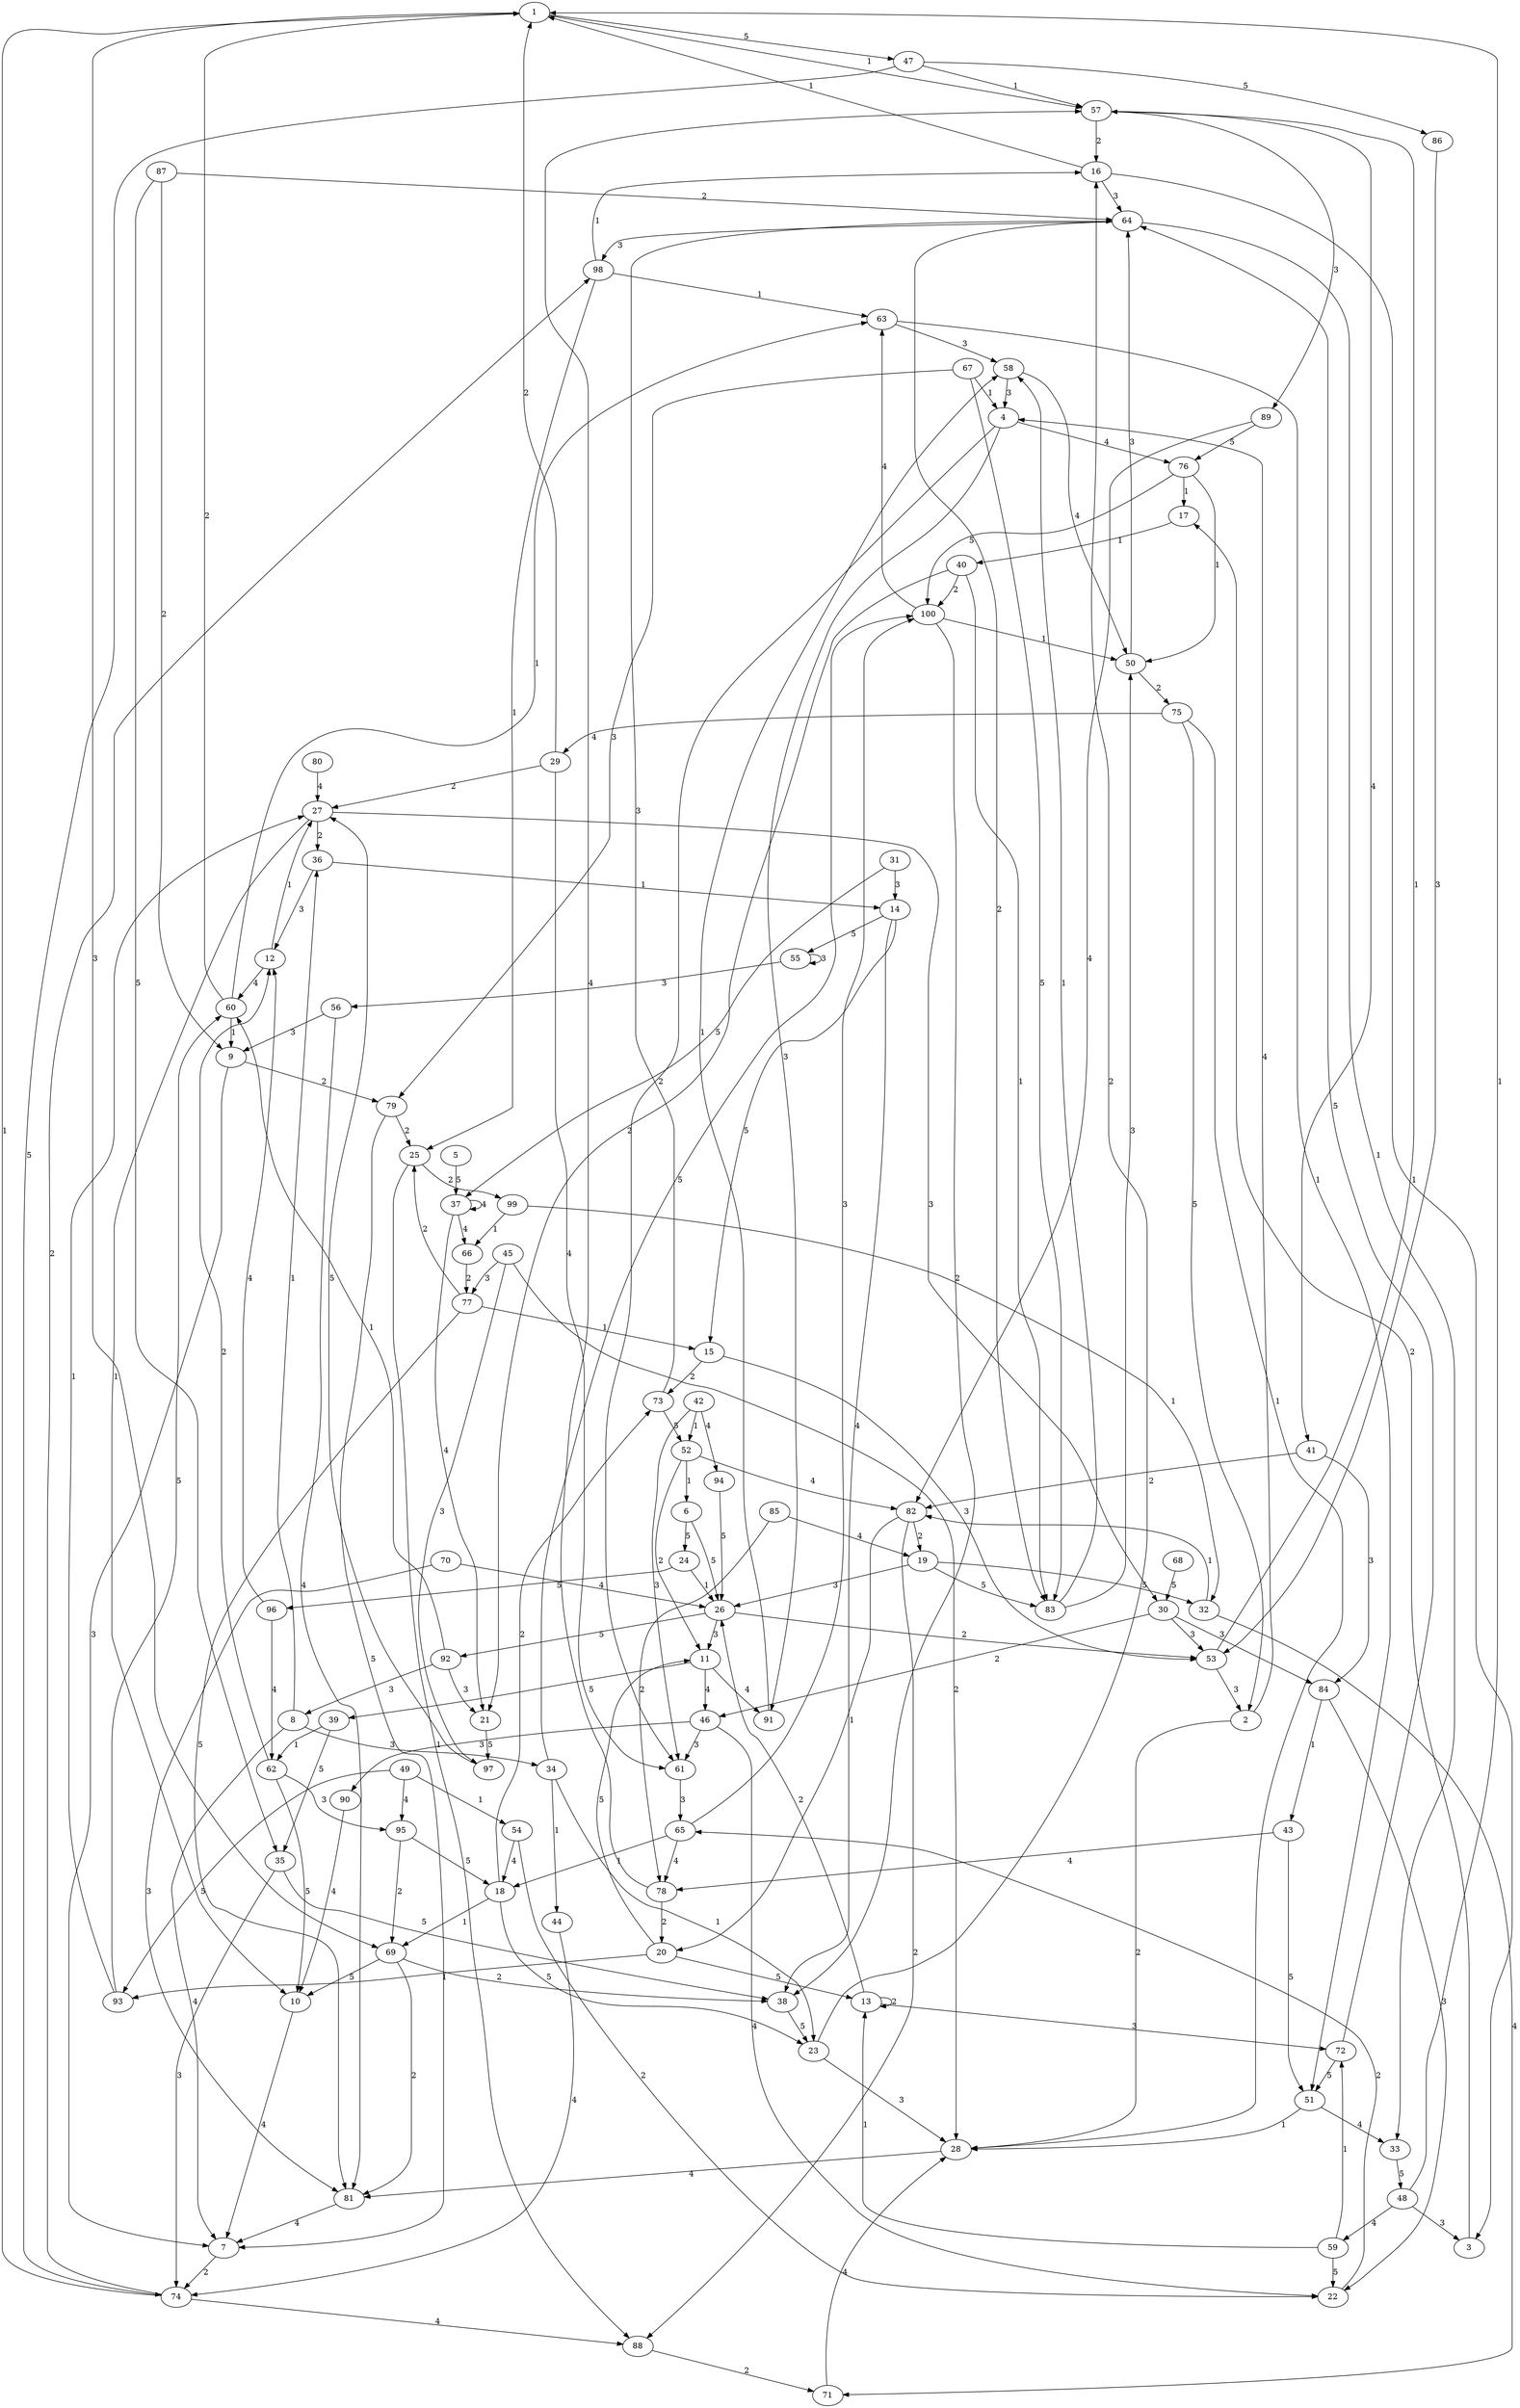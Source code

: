 digraph {
	1 -> 47[label="5"];
	1 -> 69[label="3"];
	1 -> 57[label="1"];
	47 -> 74[label="5"];
	47 -> 86[label="5"];
	47 -> 57[label="1"];
	69 -> 38[label="2"];
	69 -> 10[label="5"];
	69 -> 81[label="2"];
	57 -> 16[label="2"];
	57 -> 89[label="3"];
	57 -> 41[label="4"];
	2 -> 28[label="2"];
	2 -> 4[label="4"];
	28 -> 81[label="4"];
	4 -> 76[label="4"];
	4 -> 61[label="2"];
	4 -> 91[label="3"];
	3 -> 17[label="2"];
	17 -> 40[label="1"];
	76 -> 50[label="1"];
	76 -> 17[label="1"];
	76 -> 100[label="5"];
	61 -> 65[label="3"];
	91 -> 58[label="1"];
	5 -> 37[label="5"];
	37 -> 21[label="4"];
	37 -> 66[label="4"];
	37 -> 37[label="4"];
	6 -> 26[label="5"];
	6 -> 24[label="5"];
	26 -> 92[label="5"];
	26 -> 11[label="3"];
	26 -> 53[label="2"];
	24 -> 96[label="5"];
	24 -> 26[label="1"];
	7 -> 74[label="2"];
	74 -> 88[label="4"];
	74 -> 1[label="1"];
	74 -> 98[label="2"];
	8 -> 7[label="4"];
	8 -> 34[label="3"];
	8 -> 36[label="1"];
	34 -> 100[label="5"];
	34 -> 44[label="1"];
	34 -> 23[label="1"];
	36 -> 12[label="3"];
	36 -> 14[label="1"];
	9 -> 79[label="2"];
	9 -> 7[label="3"];
	79 -> 7[label="5"];
	79 -> 25[label="2"];
	10 -> 7[label="4"];
	11 -> 39[label="5"];
	11 -> 91[label="4"];
	11 -> 46[label="4"];
	39 -> 35[label="5"];
	39 -> 62[label="1"];
	46 -> 90[label="3"];
	46 -> 61[label="3"];
	46 -> 22[label="4"];
	12 -> 60[label="4"];
	12 -> 27[label="1"];
	60 -> 63[label="1"];
	60 -> 1[label="2"];
	60 -> 9[label="1"];
	27 -> 30[label="3"];
	27 -> 36[label="2"];
	27 -> 10[label="1"];
	13 -> 72[label="3"];
	13 -> 26[label="2"];
	13 -> 13[label="2"];
	72 -> 51[label="5"];
	72 -> 64[label="5"];
	14 -> 55[label="5"];
	14 -> 15[label="5"];
	14 -> 38[label="4"];
	55 -> 56[label="3"];
	55 -> 55[label="3"];
	15 -> 73[label="2"];
	15 -> 53[label="3"];
	38 -> 23[label="5"];
	73 -> 52[label="5"];
	73 -> 64[label="3"];
	53 -> 2[label="3"];
	53 -> 57[label="1"];
	16 -> 1[label="1"];
	16 -> 64[label="3"];
	16 -> 3[label="1"];
	64 -> 83[label="2"];
	64 -> 33[label="1"];
	64 -> 98[label="3"];
	40 -> 100[label="2"];
	40 -> 83[label="1"];
	40 -> 21[label="2"];
	18 -> 69[label="1"];
	18 -> 23[label="5"];
	18 -> 73[label="2"];
	23 -> 28[label="3"];
	23 -> 16[label="2"];
	19 -> 83[label="5"];
	19 -> 26[label="3"];
	19 -> 32[label="5"];
	83 -> 58[label="1"];
	83 -> 50[label="3"];
	32 -> 71[label="4"];
	32 -> 82[label="1"];
	20 -> 11[label="5"];
	20 -> 13[label="5"];
	20 -> 93[label="1"];
	93 -> 60[label="5"];
	93 -> 27[label="1"];
	21 -> 97[label="5"];
	97 -> 27[label="5"];
	22 -> 65[label="2"];
	65 -> 78[label="4"];
	65 -> 100[label="3"];
	65 -> 18[label="1"];
	96 -> 62[label="4"];
	96 -> 12[label="4"];
	25 -> 88[label="1"];
	25 -> 99[label="2"];
	88 -> 71[label="2"];
	99 -> 66[label="1"];
	99 -> 32[label="1"];
	92 -> 21[label="3"];
	92 -> 60[label="1"];
	92 -> 8[label="3"];
	30 -> 53[label="3"];
	30 -> 46[label="2"];
	30 -> 84[label="3"];
	81 -> 7[label="4"];
	29 -> 61[label="4"];
	29 -> 27[label="2"];
	29 -> 1[label="2"];
	84 -> 43[label="1"];
	84 -> 22[label="3"];
	31 -> 37[label="5"];
	31 -> 14[label="3"];
	71 -> 28[label="4"];
	82 -> 88[label="2"];
	82 -> 20[label="1"];
	82 -> 19[label="2"];
	33 -> 48[label="5"];
	48 -> 3[label="3"];
	48 -> 1[label="1"];
	48 -> 59[label="4"];
	100 -> 38[label="2"];
	100 -> 63[label="4"];
	100 -> 50[label="1"];
	44 -> 74[label="4"];
	35 -> 38[label="5"];
	35 -> 74[label="3"];
	66 -> 77[label="2"];
	62 -> 10[label="5"];
	62 -> 12[label="2"];
	62 -> 95[label="3"];
	41 -> 84[label="3"];
	41 -> 82[label="2"];
	42 -> 52[label="1"];
	42 -> 94[label="4"];
	42 -> 61[label="3"];
	52 -> 11[label="2"];
	52 -> 6[label="1"];
	52 -> 82[label="4"];
	94 -> 26[label="5"];
	43 -> 51[label="5"];
	43 -> 78[label="4"];
	51 -> 33[label="4"];
	51 -> 28[label="1"];
	78 -> 20[label="2"];
	78 -> 57[label="4"];
	45 -> 28[label="2"];
	45 -> 77[label="3"];
	45 -> 97[label="3"];
	77 -> 81[label="5"];
	77 -> 15[label="1"];
	77 -> 25[label="2"];
	90 -> 10[label="4"];
	86 -> 53[label="3"];
	59 -> 13[label="1"];
	59 -> 72[label="1"];
	59 -> 22[label="5"];
	49 -> 95[label="4"];
	49 -> 93[label="5"];
	49 -> 54[label="1"];
	95 -> 69[label="2"];
	95 -> 18[label="5"];
	54 -> 18[label="4"];
	54 -> 22[label="2"];
	50 -> 64[label="3"];
	50 -> 75[label="2"];
	75 -> 2[label="5"];
	75 -> 29[label="4"];
	75 -> 28[label="1"];
	56 -> 9[label="3"];
	56 -> 81[label="4"];
	89 -> 76[label="5"];
	89 -> 82[label="4"];
	58 -> 50[label="4"];
	58 -> 4[label="3"];
	63 -> 58[label="3"];
	63 -> 51[label="1"];
	98 -> 16[label="1"];
	98 -> 63[label="1"];
	98 -> 25[label="1"];
	67 -> 83[label="5"];
	67 -> 79[label="3"];
	67 -> 4[label="1"];
	68 -> 30[label="5"];
	70 -> 81[label="3"];
	70 -> 26[label="4"];
	80 -> 27[label="4"];
	85 -> 19[label="4"];
	85 -> 78[label="2"];
	87 -> 9[label="2"];
	87 -> 64[label="2"];
	87 -> 35[label="5"];
}
